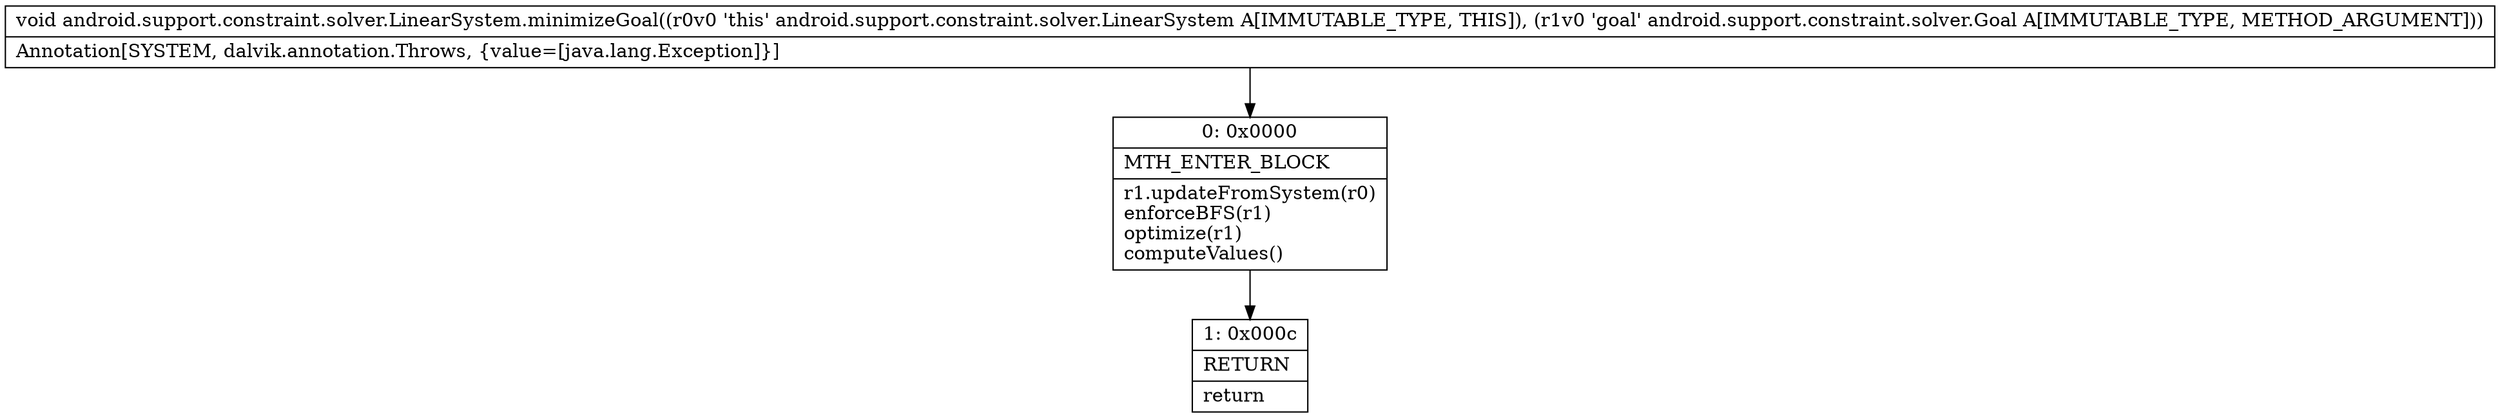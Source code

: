 digraph "CFG forandroid.support.constraint.solver.LinearSystem.minimizeGoal(Landroid\/support\/constraint\/solver\/Goal;)V" {
Node_0 [shape=record,label="{0\:\ 0x0000|MTH_ENTER_BLOCK\l|r1.updateFromSystem(r0)\lenforceBFS(r1)\loptimize(r1)\lcomputeValues()\l}"];
Node_1 [shape=record,label="{1\:\ 0x000c|RETURN\l|return\l}"];
MethodNode[shape=record,label="{void android.support.constraint.solver.LinearSystem.minimizeGoal((r0v0 'this' android.support.constraint.solver.LinearSystem A[IMMUTABLE_TYPE, THIS]), (r1v0 'goal' android.support.constraint.solver.Goal A[IMMUTABLE_TYPE, METHOD_ARGUMENT]))  | Annotation[SYSTEM, dalvik.annotation.Throws, \{value=[java.lang.Exception]\}]\l}"];
MethodNode -> Node_0;
Node_0 -> Node_1;
}

